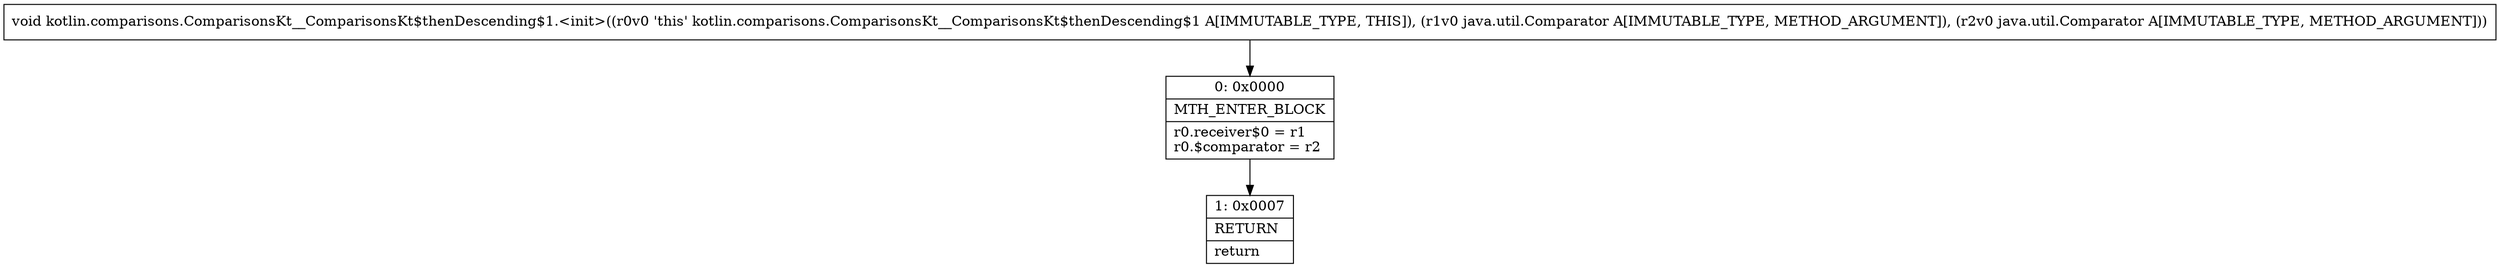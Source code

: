 digraph "CFG forkotlin.comparisons.ComparisonsKt__ComparisonsKt$thenDescending$1.\<init\>(Ljava\/util\/Comparator;Ljava\/util\/Comparator;)V" {
Node_0 [shape=record,label="{0\:\ 0x0000|MTH_ENTER_BLOCK\l|r0.receiver$0 = r1\lr0.$comparator = r2\l}"];
Node_1 [shape=record,label="{1\:\ 0x0007|RETURN\l|return\l}"];
MethodNode[shape=record,label="{void kotlin.comparisons.ComparisonsKt__ComparisonsKt$thenDescending$1.\<init\>((r0v0 'this' kotlin.comparisons.ComparisonsKt__ComparisonsKt$thenDescending$1 A[IMMUTABLE_TYPE, THIS]), (r1v0 java.util.Comparator A[IMMUTABLE_TYPE, METHOD_ARGUMENT]), (r2v0 java.util.Comparator A[IMMUTABLE_TYPE, METHOD_ARGUMENT])) }"];
MethodNode -> Node_0;
Node_0 -> Node_1;
}

